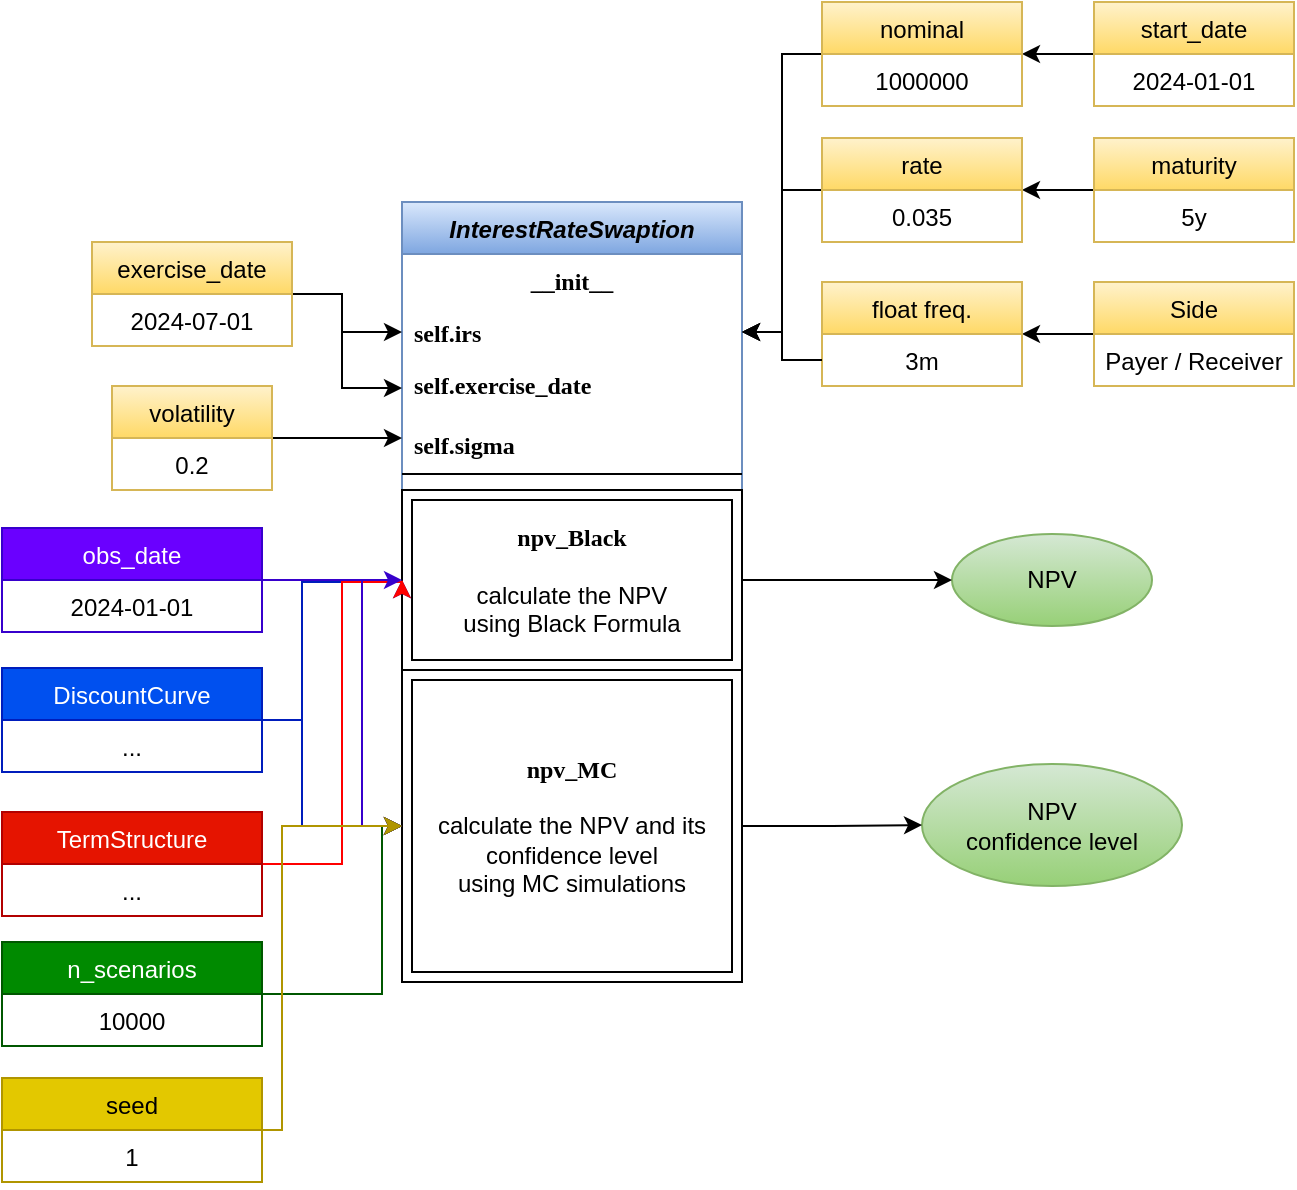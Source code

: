 <mxfile version="24.7.6">
  <diagram id="C5RBs43oDa-KdzZeNtuy" name="Page-1">
    <mxGraphModel dx="1090" dy="679" grid="1" gridSize="10" guides="1" tooltips="1" connect="1" arrows="1" fold="1" page="1" pageScale="1" pageWidth="827" pageHeight="1169" math="0" shadow="0">
      <root>
        <mxCell id="WIyWlLk6GJQsqaUBKTNV-0" />
        <mxCell id="WIyWlLk6GJQsqaUBKTNV-1" parent="WIyWlLk6GJQsqaUBKTNV-0" />
        <mxCell id="XWS5cyPxn0b6OnyD6pv9-0" value="InterestRateSwaption" style="swimlane;fontStyle=3;align=center;verticalAlign=top;childLayout=stackLayout;horizontal=1;startSize=26;horizontalStack=0;resizeParent=1;resizeLast=0;collapsible=1;marginBottom=0;rounded=0;shadow=0;strokeWidth=1;fillColor=#dae8fc;strokeColor=#6c8ebf;gradientColor=#7ea6e0;" parent="WIyWlLk6GJQsqaUBKTNV-1" vertex="1">
          <mxGeometry x="220" y="140" width="170" height="390" as="geometry">
            <mxRectangle x="220" y="120" width="160" height="26" as="alternateBounds" />
          </mxGeometry>
        </mxCell>
        <mxCell id="XWS5cyPxn0b6OnyD6pv9-1" value="__init__" style="text;align=center;verticalAlign=top;spacingLeft=4;spacingRight=4;overflow=hidden;rotatable=0;points=[[0,0.5],[1,0.5]];portConstraint=eastwest;fontFamily=Lucida Console;fontStyle=1" parent="XWS5cyPxn0b6OnyD6pv9-0" vertex="1">
          <mxGeometry y="26" width="170" height="26" as="geometry" />
        </mxCell>
        <mxCell id="XWS5cyPxn0b6OnyD6pv9-2" value="self.irs" style="text;align=left;verticalAlign=top;spacingLeft=4;spacingRight=4;overflow=hidden;rotatable=0;points=[[0,0.5],[1,0.5]];portConstraint=eastwest;fontFamily=Lucida Console;fontStyle=1" parent="XWS5cyPxn0b6OnyD6pv9-0" vertex="1">
          <mxGeometry y="52" width="170" height="26" as="geometry" />
        </mxCell>
        <mxCell id="XWS5cyPxn0b6OnyD6pv9-3" value="self.exercise_date" style="text;align=left;verticalAlign=top;spacingLeft=4;spacingRight=4;overflow=hidden;rotatable=0;points=[[0,0.5],[1,0.5]];portConstraint=eastwest;rounded=0;shadow=0;html=0;fontStyle=1;fontFamily=Lucida Console;" parent="XWS5cyPxn0b6OnyD6pv9-0" vertex="1">
          <mxGeometry y="78" width="170" height="30" as="geometry" />
        </mxCell>
        <mxCell id="XWS5cyPxn0b6OnyD6pv9-4" value="self.sigma" style="text;align=left;verticalAlign=top;spacingLeft=4;spacingRight=4;overflow=hidden;rotatable=0;points=[[0,0.5],[1,0.5]];portConstraint=eastwest;rounded=0;shadow=0;html=0;fontStyle=1;fontFamily=Lucida Console;" parent="XWS5cyPxn0b6OnyD6pv9-0" vertex="1">
          <mxGeometry y="108" width="170" height="20" as="geometry" />
        </mxCell>
        <mxCell id="XWS5cyPxn0b6OnyD6pv9-6" value="" style="line;html=1;strokeWidth=1;align=left;verticalAlign=middle;spacingTop=-1;spacingLeft=3;spacingRight=3;rotatable=0;labelPosition=right;points=[];portConstraint=eastwest;" parent="XWS5cyPxn0b6OnyD6pv9-0" vertex="1">
          <mxGeometry y="128" width="170" height="16" as="geometry" />
        </mxCell>
        <mxCell id="XWS5cyPxn0b6OnyD6pv9-8" value="&lt;b&gt;&lt;font face=&quot;Lucida Console&quot;&gt;npv_Black&lt;br&gt;&lt;/font&gt;&lt;/b&gt;&lt;br&gt;calculate the NPV&lt;br&gt;using Black Formula" style="shape=ext;margin=3;double=1;whiteSpace=wrap;html=1;align=center;" parent="XWS5cyPxn0b6OnyD6pv9-0" vertex="1">
          <mxGeometry y="144" width="170" height="90" as="geometry" />
        </mxCell>
        <mxCell id="XWS5cyPxn0b6OnyD6pv9-9" value="&lt;b&gt;&lt;font face=&quot;Lucida Console&quot;&gt;npv_MC&lt;br&gt;&lt;/font&gt;&lt;/b&gt;&lt;br&gt;calculate the NPV and its&lt;br&gt;confidence level&lt;br&gt;using MC simulations" style="shape=ext;margin=3;double=1;whiteSpace=wrap;html=1;align=center;" parent="XWS5cyPxn0b6OnyD6pv9-0" vertex="1">
          <mxGeometry y="234" width="170" height="156" as="geometry" />
        </mxCell>
        <mxCell id="CFxCFWsyVbdKsb3_6l-5-6" style="edgeStyle=orthogonalEdgeStyle;rounded=0;orthogonalLoop=1;jettySize=auto;html=1;entryX=1;entryY=0.5;entryDx=0;entryDy=0;" edge="1" parent="WIyWlLk6GJQsqaUBKTNV-1" source="XWS5cyPxn0b6OnyD6pv9-10" target="XWS5cyPxn0b6OnyD6pv9-29">
          <mxGeometry relative="1" as="geometry" />
        </mxCell>
        <mxCell id="XWS5cyPxn0b6OnyD6pv9-10" value="maturity" style="swimlane;fontStyle=0;align=center;verticalAlign=top;childLayout=stackLayout;horizontal=1;startSize=26;horizontalStack=0;resizeParent=1;resizeLast=0;collapsible=1;marginBottom=0;rounded=0;shadow=0;strokeWidth=1;fillColor=#fff2cc;gradientColor=#ffd966;strokeColor=#d6b656;" parent="WIyWlLk6GJQsqaUBKTNV-1" vertex="1">
          <mxGeometry x="566" y="108" width="100" height="52" as="geometry">
            <mxRectangle x="550" y="140" width="160" height="26" as="alternateBounds" />
          </mxGeometry>
        </mxCell>
        <mxCell id="XWS5cyPxn0b6OnyD6pv9-11" value="5y" style="text;align=center;verticalAlign=top;spacingLeft=4;spacingRight=4;overflow=hidden;rotatable=0;points=[[0,0.5],[1,0.5]];portConstraint=eastwest;" parent="XWS5cyPxn0b6OnyD6pv9-10" vertex="1">
          <mxGeometry y="26" width="100" height="26" as="geometry" />
        </mxCell>
        <mxCell id="CFxCFWsyVbdKsb3_6l-5-7" style="edgeStyle=orthogonalEdgeStyle;rounded=0;orthogonalLoop=1;jettySize=auto;html=1;entryX=1;entryY=0.5;entryDx=0;entryDy=0;" edge="1" parent="WIyWlLk6GJQsqaUBKTNV-1" source="XWS5cyPxn0b6OnyD6pv9-13" target="XWS5cyPxn0b6OnyD6pv9-47">
          <mxGeometry relative="1" as="geometry" />
        </mxCell>
        <mxCell id="XWS5cyPxn0b6OnyD6pv9-13" value="Side" style="swimlane;fontStyle=0;align=center;verticalAlign=top;childLayout=stackLayout;horizontal=1;startSize=26;horizontalStack=0;resizeParent=1;resizeLast=0;collapsible=1;marginBottom=0;rounded=0;shadow=0;strokeWidth=1;fillColor=#fff2cc;gradientColor=#ffd966;strokeColor=#d6b656;" parent="WIyWlLk6GJQsqaUBKTNV-1" vertex="1">
          <mxGeometry x="566" y="180" width="100" height="52" as="geometry">
            <mxRectangle x="550" y="140" width="160" height="26" as="alternateBounds" />
          </mxGeometry>
        </mxCell>
        <mxCell id="XWS5cyPxn0b6OnyD6pv9-14" value="Payer / Receiver" style="text;align=center;verticalAlign=top;spacingLeft=4;spacingRight=4;overflow=hidden;rotatable=0;points=[[0,0.5],[1,0.5]];portConstraint=eastwest;" parent="XWS5cyPxn0b6OnyD6pv9-13" vertex="1">
          <mxGeometry y="26" width="100" height="26" as="geometry" />
        </mxCell>
        <mxCell id="CFxCFWsyVbdKsb3_6l-5-5" style="edgeStyle=orthogonalEdgeStyle;rounded=0;orthogonalLoop=1;jettySize=auto;html=1;entryX=1;entryY=0.5;entryDx=0;entryDy=0;" edge="1" parent="WIyWlLk6GJQsqaUBKTNV-1" source="XWS5cyPxn0b6OnyD6pv9-15" target="XWS5cyPxn0b6OnyD6pv9-26">
          <mxGeometry relative="1" as="geometry" />
        </mxCell>
        <mxCell id="XWS5cyPxn0b6OnyD6pv9-15" value="start_date" style="swimlane;fontStyle=0;align=center;verticalAlign=top;childLayout=stackLayout;horizontal=1;startSize=26;horizontalStack=0;resizeParent=1;resizeLast=0;collapsible=1;marginBottom=0;rounded=0;shadow=0;strokeWidth=1;fillColor=#fff2cc;gradientColor=#ffd966;strokeColor=#d6b656;" parent="WIyWlLk6GJQsqaUBKTNV-1" vertex="1">
          <mxGeometry x="566" y="40" width="100" height="52" as="geometry">
            <mxRectangle x="550" y="140" width="160" height="26" as="alternateBounds" />
          </mxGeometry>
        </mxCell>
        <mxCell id="XWS5cyPxn0b6OnyD6pv9-16" value="2024-01-01" style="text;align=center;verticalAlign=top;spacingLeft=4;spacingRight=4;overflow=hidden;rotatable=0;points=[[0,0.5],[1,0.5]];portConstraint=eastwest;" parent="XWS5cyPxn0b6OnyD6pv9-15" vertex="1">
          <mxGeometry y="26" width="100" height="26" as="geometry" />
        </mxCell>
        <mxCell id="XWS5cyPxn0b6OnyD6pv9-74" style="edgeStyle=orthogonalEdgeStyle;rounded=0;orthogonalLoop=1;jettySize=auto;html=1;entryX=0;entryY=0.5;entryDx=0;entryDy=0;fillColor=#0050ef;strokeColor=#001DBC;" parent="WIyWlLk6GJQsqaUBKTNV-1" source="XWS5cyPxn0b6OnyD6pv9-20" target="XWS5cyPxn0b6OnyD6pv9-8" edge="1">
          <mxGeometry relative="1" as="geometry">
            <Array as="points">
              <mxPoint x="170" y="399" />
              <mxPoint x="170" y="330" />
            </Array>
          </mxGeometry>
        </mxCell>
        <mxCell id="CFxCFWsyVbdKsb3_6l-5-21" style="edgeStyle=orthogonalEdgeStyle;rounded=0;orthogonalLoop=1;jettySize=auto;html=1;entryX=0;entryY=0.5;entryDx=0;entryDy=0;fillColor=#0050ef;strokeColor=#001DBC;" edge="1" parent="WIyWlLk6GJQsqaUBKTNV-1" source="XWS5cyPxn0b6OnyD6pv9-20" target="XWS5cyPxn0b6OnyD6pv9-9">
          <mxGeometry relative="1" as="geometry">
            <Array as="points">
              <mxPoint x="170" y="399" />
              <mxPoint x="170" y="452" />
            </Array>
          </mxGeometry>
        </mxCell>
        <mxCell id="XWS5cyPxn0b6OnyD6pv9-20" value="DiscountCurve" style="swimlane;fontStyle=0;align=center;verticalAlign=top;childLayout=stackLayout;horizontal=1;startSize=26;horizontalStack=0;resizeParent=1;resizeLast=0;collapsible=1;marginBottom=0;rounded=0;shadow=0;strokeWidth=1;fillColor=#0050ef;strokeColor=#001DBC;fontColor=#ffffff;" parent="WIyWlLk6GJQsqaUBKTNV-1" vertex="1">
          <mxGeometry x="20" y="373" width="130" height="52" as="geometry">
            <mxRectangle x="550" y="140" width="160" height="26" as="alternateBounds" />
          </mxGeometry>
        </mxCell>
        <mxCell id="XWS5cyPxn0b6OnyD6pv9-21" value="..." style="text;align=center;verticalAlign=top;spacingLeft=4;spacingRight=4;overflow=hidden;rotatable=0;points=[[0,0.5],[1,0.5]];portConstraint=eastwest;" parent="XWS5cyPxn0b6OnyD6pv9-20" vertex="1">
          <mxGeometry y="26" width="130" height="26" as="geometry" />
        </mxCell>
        <mxCell id="CFxCFWsyVbdKsb3_6l-5-4" style="edgeStyle=orthogonalEdgeStyle;rounded=0;orthogonalLoop=1;jettySize=auto;html=1;entryX=1;entryY=0.5;entryDx=0;entryDy=0;" edge="1" parent="WIyWlLk6GJQsqaUBKTNV-1" source="XWS5cyPxn0b6OnyD6pv9-26" target="XWS5cyPxn0b6OnyD6pv9-2">
          <mxGeometry relative="1" as="geometry">
            <Array as="points">
              <mxPoint x="410" y="66" />
              <mxPoint x="410" y="205" />
            </Array>
          </mxGeometry>
        </mxCell>
        <mxCell id="XWS5cyPxn0b6OnyD6pv9-26" value="nominal" style="swimlane;fontStyle=0;align=center;verticalAlign=top;childLayout=stackLayout;horizontal=1;startSize=26;horizontalStack=0;resizeParent=1;resizeLast=0;collapsible=1;marginBottom=0;rounded=0;shadow=0;strokeWidth=1;fillColor=#fff2cc;gradientColor=#ffd966;strokeColor=#d6b656;" parent="WIyWlLk6GJQsqaUBKTNV-1" vertex="1">
          <mxGeometry x="430" y="40" width="100" height="52" as="geometry">
            <mxRectangle x="550" y="140" width="160" height="26" as="alternateBounds" />
          </mxGeometry>
        </mxCell>
        <mxCell id="XWS5cyPxn0b6OnyD6pv9-27" value="1000000" style="text;align=center;verticalAlign=top;spacingLeft=4;spacingRight=4;overflow=hidden;rotatable=0;points=[[0,0.5],[1,0.5]];portConstraint=eastwest;" parent="XWS5cyPxn0b6OnyD6pv9-26" vertex="1">
          <mxGeometry y="26" width="100" height="26" as="geometry" />
        </mxCell>
        <mxCell id="CFxCFWsyVbdKsb3_6l-5-3" style="edgeStyle=orthogonalEdgeStyle;rounded=0;orthogonalLoop=1;jettySize=auto;html=1;entryX=1;entryY=0.5;entryDx=0;entryDy=0;" edge="1" parent="WIyWlLk6GJQsqaUBKTNV-1" source="XWS5cyPxn0b6OnyD6pv9-29" target="XWS5cyPxn0b6OnyD6pv9-2">
          <mxGeometry relative="1" as="geometry">
            <Array as="points">
              <mxPoint x="410" y="134" />
              <mxPoint x="410" y="205" />
            </Array>
          </mxGeometry>
        </mxCell>
        <mxCell id="XWS5cyPxn0b6OnyD6pv9-29" value="rate" style="swimlane;fontStyle=0;align=center;verticalAlign=top;childLayout=stackLayout;horizontal=1;startSize=26;horizontalStack=0;resizeParent=1;resizeLast=0;collapsible=1;marginBottom=0;rounded=0;shadow=0;strokeWidth=1;fillColor=#fff2cc;gradientColor=#ffd966;strokeColor=#d6b656;" parent="WIyWlLk6GJQsqaUBKTNV-1" vertex="1">
          <mxGeometry x="430" y="108" width="100" height="52" as="geometry">
            <mxRectangle x="550" y="140" width="160" height="26" as="alternateBounds" />
          </mxGeometry>
        </mxCell>
        <mxCell id="XWS5cyPxn0b6OnyD6pv9-30" value="0.035" style="text;align=center;verticalAlign=top;spacingLeft=4;spacingRight=4;overflow=hidden;rotatable=0;points=[[0,0.5],[1,0.5]];portConstraint=eastwest;" parent="XWS5cyPxn0b6OnyD6pv9-29" vertex="1">
          <mxGeometry y="26" width="100" height="26" as="geometry" />
        </mxCell>
        <mxCell id="XWS5cyPxn0b6OnyD6pv9-37" value="NPV" style="ellipse;whiteSpace=wrap;html=1;align=center;fillColor=#d5e8d4;gradientColor=#97d077;strokeColor=#82b366;" parent="WIyWlLk6GJQsqaUBKTNV-1" vertex="1">
          <mxGeometry x="495" y="306" width="100" height="46" as="geometry" />
        </mxCell>
        <mxCell id="XWS5cyPxn0b6OnyD6pv9-39" value="NPV&lt;br&gt;confidence level" style="ellipse;whiteSpace=wrap;html=1;align=center;fillColor=#d5e8d4;gradientColor=#97d077;strokeColor=#82b366;" parent="WIyWlLk6GJQsqaUBKTNV-1" vertex="1">
          <mxGeometry x="480" y="421" width="130" height="61" as="geometry" />
        </mxCell>
        <mxCell id="CFxCFWsyVbdKsb3_6l-5-8" style="edgeStyle=orthogonalEdgeStyle;rounded=0;orthogonalLoop=1;jettySize=auto;html=1;" edge="1" parent="WIyWlLk6GJQsqaUBKTNV-1" source="XWS5cyPxn0b6OnyD6pv9-45" target="XWS5cyPxn0b6OnyD6pv9-2">
          <mxGeometry relative="1" as="geometry">
            <Array as="points">
              <mxPoint x="190" y="186" />
              <mxPoint x="190" y="205" />
            </Array>
          </mxGeometry>
        </mxCell>
        <mxCell id="CFxCFWsyVbdKsb3_6l-5-9" style="edgeStyle=orthogonalEdgeStyle;rounded=0;orthogonalLoop=1;jettySize=auto;html=1;entryX=0;entryY=0.5;entryDx=0;entryDy=0;" edge="1" parent="WIyWlLk6GJQsqaUBKTNV-1" source="XWS5cyPxn0b6OnyD6pv9-45" target="XWS5cyPxn0b6OnyD6pv9-3">
          <mxGeometry relative="1" as="geometry">
            <Array as="points">
              <mxPoint x="190" y="186" />
              <mxPoint x="190" y="233" />
            </Array>
          </mxGeometry>
        </mxCell>
        <mxCell id="XWS5cyPxn0b6OnyD6pv9-45" value="exercise_date" style="swimlane;fontStyle=0;align=center;verticalAlign=top;childLayout=stackLayout;horizontal=1;startSize=26;horizontalStack=0;resizeParent=1;resizeLast=0;collapsible=1;marginBottom=0;rounded=0;shadow=0;strokeWidth=1;fillColor=#fff2cc;gradientColor=#ffd966;strokeColor=#d6b656;" parent="WIyWlLk6GJQsqaUBKTNV-1" vertex="1">
          <mxGeometry x="65" y="160" width="100" height="52" as="geometry">
            <mxRectangle x="550" y="140" width="160" height="26" as="alternateBounds" />
          </mxGeometry>
        </mxCell>
        <mxCell id="XWS5cyPxn0b6OnyD6pv9-46" value="2024-07-01" style="text;align=center;verticalAlign=top;spacingLeft=4;spacingRight=4;overflow=hidden;rotatable=0;points=[[0,0.5],[1,0.5]];portConstraint=eastwest;" parent="XWS5cyPxn0b6OnyD6pv9-45" vertex="1">
          <mxGeometry y="26" width="100" height="26" as="geometry" />
        </mxCell>
        <mxCell id="XWS5cyPxn0b6OnyD6pv9-47" value="float freq." style="swimlane;fontStyle=0;align=center;verticalAlign=top;childLayout=stackLayout;horizontal=1;startSize=26;horizontalStack=0;resizeParent=1;resizeLast=0;collapsible=1;marginBottom=0;rounded=0;shadow=0;strokeWidth=1;fillColor=#fff2cc;gradientColor=#ffd966;strokeColor=#d6b656;" parent="WIyWlLk6GJQsqaUBKTNV-1" vertex="1">
          <mxGeometry x="430" y="180" width="100" height="52" as="geometry">
            <mxRectangle x="550" y="140" width="160" height="26" as="alternateBounds" />
          </mxGeometry>
        </mxCell>
        <mxCell id="XWS5cyPxn0b6OnyD6pv9-48" value="3m" style="text;align=center;verticalAlign=top;spacingLeft=4;spacingRight=4;overflow=hidden;rotatable=0;points=[[0,0.5],[1,0.5]];portConstraint=eastwest;" parent="XWS5cyPxn0b6OnyD6pv9-47" vertex="1">
          <mxGeometry y="26" width="100" height="26" as="geometry" />
        </mxCell>
        <mxCell id="XWS5cyPxn0b6OnyD6pv9-76" style="edgeStyle=orthogonalEdgeStyle;rounded=0;orthogonalLoop=1;jettySize=auto;html=1;entryX=0;entryY=0.5;entryDx=0;entryDy=0;strokeColor=#FF0000;" parent="WIyWlLk6GJQsqaUBKTNV-1" source="XWS5cyPxn0b6OnyD6pv9-53" target="XWS5cyPxn0b6OnyD6pv9-8" edge="1">
          <mxGeometry relative="1" as="geometry">
            <Array as="points">
              <mxPoint x="190" y="471" />
              <mxPoint x="190" y="330" />
            </Array>
          </mxGeometry>
        </mxCell>
        <mxCell id="CFxCFWsyVbdKsb3_6l-5-22" style="edgeStyle=orthogonalEdgeStyle;rounded=0;orthogonalLoop=1;jettySize=auto;html=1;entryX=0;entryY=0.5;entryDx=0;entryDy=0;fillColor=#e51400;strokeColor=#ff0000;" edge="1" parent="WIyWlLk6GJQsqaUBKTNV-1" source="XWS5cyPxn0b6OnyD6pv9-53" target="XWS5cyPxn0b6OnyD6pv9-9">
          <mxGeometry relative="1" as="geometry">
            <Array as="points">
              <mxPoint x="190" y="471" />
              <mxPoint x="190" y="452" />
            </Array>
          </mxGeometry>
        </mxCell>
        <mxCell id="XWS5cyPxn0b6OnyD6pv9-53" value="TermStructure" style="swimlane;fontStyle=0;align=center;verticalAlign=top;childLayout=stackLayout;horizontal=1;startSize=26;horizontalStack=0;resizeParent=1;resizeLast=0;collapsible=1;marginBottom=0;rounded=0;shadow=0;strokeWidth=1;fillColor=#e51400;strokeColor=#B20000;fontColor=#ffffff;" parent="WIyWlLk6GJQsqaUBKTNV-1" vertex="1">
          <mxGeometry x="20" y="445" width="130" height="52" as="geometry">
            <mxRectangle x="550" y="140" width="160" height="26" as="alternateBounds" />
          </mxGeometry>
        </mxCell>
        <mxCell id="XWS5cyPxn0b6OnyD6pv9-54" value="..." style="text;align=center;verticalAlign=top;spacingLeft=4;spacingRight=4;overflow=hidden;rotatable=0;points=[[0,0.5],[1,0.5]];portConstraint=eastwest;" parent="XWS5cyPxn0b6OnyD6pv9-53" vertex="1">
          <mxGeometry y="26" width="130" height="26" as="geometry" />
        </mxCell>
        <mxCell id="CFxCFWsyVbdKsb3_6l-5-10" style="edgeStyle=orthogonalEdgeStyle;rounded=0;orthogonalLoop=1;jettySize=auto;html=1;entryX=0;entryY=0.5;entryDx=0;entryDy=0;" edge="1" parent="WIyWlLk6GJQsqaUBKTNV-1" source="CFxCFWsyVbdKsb3_6l-5-0" target="XWS5cyPxn0b6OnyD6pv9-4">
          <mxGeometry relative="1" as="geometry" />
        </mxCell>
        <mxCell id="CFxCFWsyVbdKsb3_6l-5-0" value="volatility" style="swimlane;fontStyle=0;align=center;verticalAlign=top;childLayout=stackLayout;horizontal=1;startSize=26;horizontalStack=0;resizeParent=1;resizeLast=0;collapsible=1;marginBottom=0;rounded=0;shadow=0;strokeWidth=1;fillColor=#fff2cc;gradientColor=#ffd966;strokeColor=#d6b656;" vertex="1" parent="WIyWlLk6GJQsqaUBKTNV-1">
          <mxGeometry x="75" y="232" width="80" height="52" as="geometry">
            <mxRectangle x="550" y="140" width="160" height="26" as="alternateBounds" />
          </mxGeometry>
        </mxCell>
        <mxCell id="CFxCFWsyVbdKsb3_6l-5-1" value="0.2" style="text;align=center;verticalAlign=top;spacingLeft=4;spacingRight=4;overflow=hidden;rotatable=0;points=[[0,0.5],[1,0.5]];portConstraint=eastwest;" vertex="1" parent="CFxCFWsyVbdKsb3_6l-5-0">
          <mxGeometry y="26" width="80" height="26" as="geometry" />
        </mxCell>
        <mxCell id="CFxCFWsyVbdKsb3_6l-5-2" style="edgeStyle=orthogonalEdgeStyle;rounded=0;orthogonalLoop=1;jettySize=auto;html=1;entryX=1;entryY=0.5;entryDx=0;entryDy=0;" edge="1" parent="WIyWlLk6GJQsqaUBKTNV-1" source="XWS5cyPxn0b6OnyD6pv9-48" target="XWS5cyPxn0b6OnyD6pv9-2">
          <mxGeometry relative="1" as="geometry" />
        </mxCell>
        <mxCell id="CFxCFWsyVbdKsb3_6l-5-17" style="edgeStyle=orthogonalEdgeStyle;rounded=0;orthogonalLoop=1;jettySize=auto;html=1;entryX=0;entryY=0.5;entryDx=0;entryDy=0;fillColor=#6a00ff;strokeColor=#3700CC;" edge="1" parent="WIyWlLk6GJQsqaUBKTNV-1" source="CFxCFWsyVbdKsb3_6l-5-11" target="XWS5cyPxn0b6OnyD6pv9-8">
          <mxGeometry relative="1" as="geometry" />
        </mxCell>
        <mxCell id="CFxCFWsyVbdKsb3_6l-5-20" style="edgeStyle=orthogonalEdgeStyle;rounded=0;orthogonalLoop=1;jettySize=auto;html=1;entryX=0;entryY=0.5;entryDx=0;entryDy=0;fillColor=#6a00ff;strokeColor=#3700CC;" edge="1" parent="WIyWlLk6GJQsqaUBKTNV-1" source="CFxCFWsyVbdKsb3_6l-5-11" target="XWS5cyPxn0b6OnyD6pv9-9">
          <mxGeometry relative="1" as="geometry">
            <Array as="points">
              <mxPoint x="200" y="329" />
              <mxPoint x="200" y="452" />
            </Array>
          </mxGeometry>
        </mxCell>
        <mxCell id="CFxCFWsyVbdKsb3_6l-5-11" value="obs_date" style="swimlane;fontStyle=0;align=center;verticalAlign=top;childLayout=stackLayout;horizontal=1;startSize=26;horizontalStack=0;resizeParent=1;resizeLast=0;collapsible=1;marginBottom=0;rounded=0;shadow=0;strokeWidth=1;fillColor=#6a00ff;strokeColor=#3700CC;fontColor=#ffffff;" vertex="1" parent="WIyWlLk6GJQsqaUBKTNV-1">
          <mxGeometry x="20" y="303" width="130" height="52" as="geometry">
            <mxRectangle x="550" y="140" width="160" height="26" as="alternateBounds" />
          </mxGeometry>
        </mxCell>
        <mxCell id="CFxCFWsyVbdKsb3_6l-5-12" value="2024-01-01" style="text;align=center;verticalAlign=top;spacingLeft=4;spacingRight=4;overflow=hidden;rotatable=0;points=[[0,0.5],[1,0.5]];portConstraint=eastwest;" vertex="1" parent="CFxCFWsyVbdKsb3_6l-5-11">
          <mxGeometry y="26" width="130" height="26" as="geometry" />
        </mxCell>
        <mxCell id="CFxCFWsyVbdKsb3_6l-5-23" style="edgeStyle=orthogonalEdgeStyle;rounded=0;orthogonalLoop=1;jettySize=auto;html=1;entryX=0;entryY=0.5;entryDx=0;entryDy=0;fillColor=#008a00;strokeColor=#005700;" edge="1" parent="WIyWlLk6GJQsqaUBKTNV-1" source="CFxCFWsyVbdKsb3_6l-5-13" target="XWS5cyPxn0b6OnyD6pv9-9">
          <mxGeometry relative="1" as="geometry">
            <Array as="points">
              <mxPoint x="210" y="536" />
              <mxPoint x="210" y="452" />
            </Array>
          </mxGeometry>
        </mxCell>
        <mxCell id="CFxCFWsyVbdKsb3_6l-5-13" value="n_scenarios" style="swimlane;fontStyle=0;align=center;verticalAlign=top;childLayout=stackLayout;horizontal=1;startSize=26;horizontalStack=0;resizeParent=1;resizeLast=0;collapsible=1;marginBottom=0;rounded=0;shadow=0;strokeWidth=1;fillColor=#008a00;strokeColor=#005700;fontColor=#ffffff;" vertex="1" parent="WIyWlLk6GJQsqaUBKTNV-1">
          <mxGeometry x="20" y="510" width="130" height="52" as="geometry">
            <mxRectangle x="550" y="140" width="160" height="26" as="alternateBounds" />
          </mxGeometry>
        </mxCell>
        <mxCell id="CFxCFWsyVbdKsb3_6l-5-14" value="10000" style="text;align=center;verticalAlign=top;spacingLeft=4;spacingRight=4;overflow=hidden;rotatable=0;points=[[0,0.5],[1,0.5]];portConstraint=eastwest;" vertex="1" parent="CFxCFWsyVbdKsb3_6l-5-13">
          <mxGeometry y="26" width="130" height="26" as="geometry" />
        </mxCell>
        <mxCell id="CFxCFWsyVbdKsb3_6l-5-24" style="edgeStyle=orthogonalEdgeStyle;rounded=0;orthogonalLoop=1;jettySize=auto;html=1;entryX=0;entryY=0.5;entryDx=0;entryDy=0;fillColor=#e3c800;strokeColor=#B09500;" edge="1" parent="WIyWlLk6GJQsqaUBKTNV-1" source="CFxCFWsyVbdKsb3_6l-5-15" target="XWS5cyPxn0b6OnyD6pv9-9">
          <mxGeometry relative="1" as="geometry">
            <Array as="points">
              <mxPoint x="160" y="604" />
              <mxPoint x="160" y="452" />
            </Array>
          </mxGeometry>
        </mxCell>
        <mxCell id="CFxCFWsyVbdKsb3_6l-5-15" value="seed" style="swimlane;fontStyle=0;align=center;verticalAlign=top;childLayout=stackLayout;horizontal=1;startSize=26;horizontalStack=0;resizeParent=1;resizeLast=0;collapsible=1;marginBottom=0;rounded=0;shadow=0;strokeWidth=1;fillColor=#e3c800;strokeColor=#B09500;fontColor=#000000;" vertex="1" parent="WIyWlLk6GJQsqaUBKTNV-1">
          <mxGeometry x="20" y="578" width="130" height="52" as="geometry">
            <mxRectangle x="550" y="140" width="160" height="26" as="alternateBounds" />
          </mxGeometry>
        </mxCell>
        <mxCell id="CFxCFWsyVbdKsb3_6l-5-16" value="1" style="text;align=center;verticalAlign=top;spacingLeft=4;spacingRight=4;overflow=hidden;rotatable=0;points=[[0,0.5],[1,0.5]];portConstraint=eastwest;" vertex="1" parent="CFxCFWsyVbdKsb3_6l-5-15">
          <mxGeometry y="26" width="130" height="26" as="geometry" />
        </mxCell>
        <mxCell id="CFxCFWsyVbdKsb3_6l-5-26" style="edgeStyle=orthogonalEdgeStyle;rounded=0;orthogonalLoop=1;jettySize=auto;html=1;entryX=0;entryY=0.5;entryDx=0;entryDy=0;" edge="1" parent="WIyWlLk6GJQsqaUBKTNV-1" source="XWS5cyPxn0b6OnyD6pv9-8" target="XWS5cyPxn0b6OnyD6pv9-37">
          <mxGeometry relative="1" as="geometry" />
        </mxCell>
        <mxCell id="CFxCFWsyVbdKsb3_6l-5-27" style="edgeStyle=orthogonalEdgeStyle;rounded=0;orthogonalLoop=1;jettySize=auto;html=1;entryX=0;entryY=0.5;entryDx=0;entryDy=0;" edge="1" parent="WIyWlLk6GJQsqaUBKTNV-1" source="XWS5cyPxn0b6OnyD6pv9-9" target="XWS5cyPxn0b6OnyD6pv9-39">
          <mxGeometry relative="1" as="geometry" />
        </mxCell>
      </root>
    </mxGraphModel>
  </diagram>
</mxfile>
